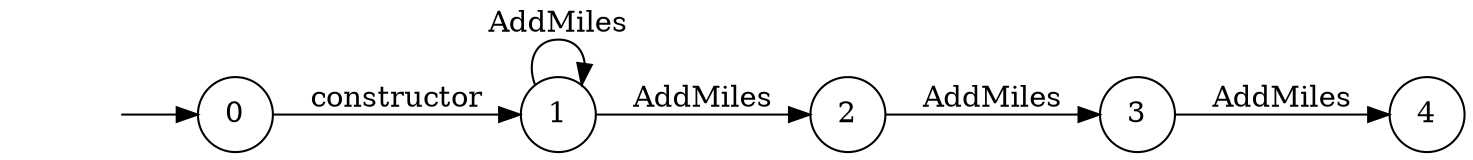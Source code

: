 digraph "Dapp-Automata-data/fuzzer/testnetdata-model-rq1-fix/FrequentFlyerRewardsCalculator/Ktail-2" {
	graph [rankdir=LR]
	"" [label="" shape=plaintext]
	4 [label=4 shape=circle]
	3 [label=3 shape=circle]
	0 [label=0 shape=circle]
	2 [label=2 shape=circle]
	1 [label=1 shape=circle]
	"" -> 0 [label=""]
	1 -> 2 [label=AddMiles]
	1 -> 1 [label=AddMiles]
	2 -> 3 [label=AddMiles]
	3 -> 4 [label=AddMiles]
	0 -> 1 [label=constructor]
}
